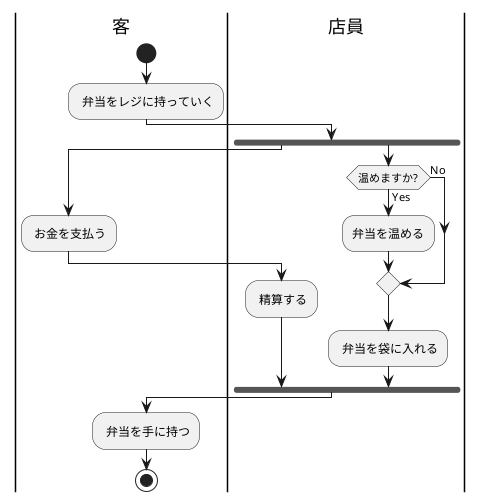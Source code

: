 @startuml コンビニ弁当
|客|
|客|
|店員|
|店員|


|客|
start
    : 弁当をレジに持っていく;
|店員|
fork
|客|
    : お金を支払う;
|店員|
    : 精算する;
fork again
    if (温めますか?)then(No)
    else (Yes)
        :弁当を温める;
endif

: 弁当を袋に入れる;

end fork
|客|
: 弁当を手に持つ;
stop
@enduml